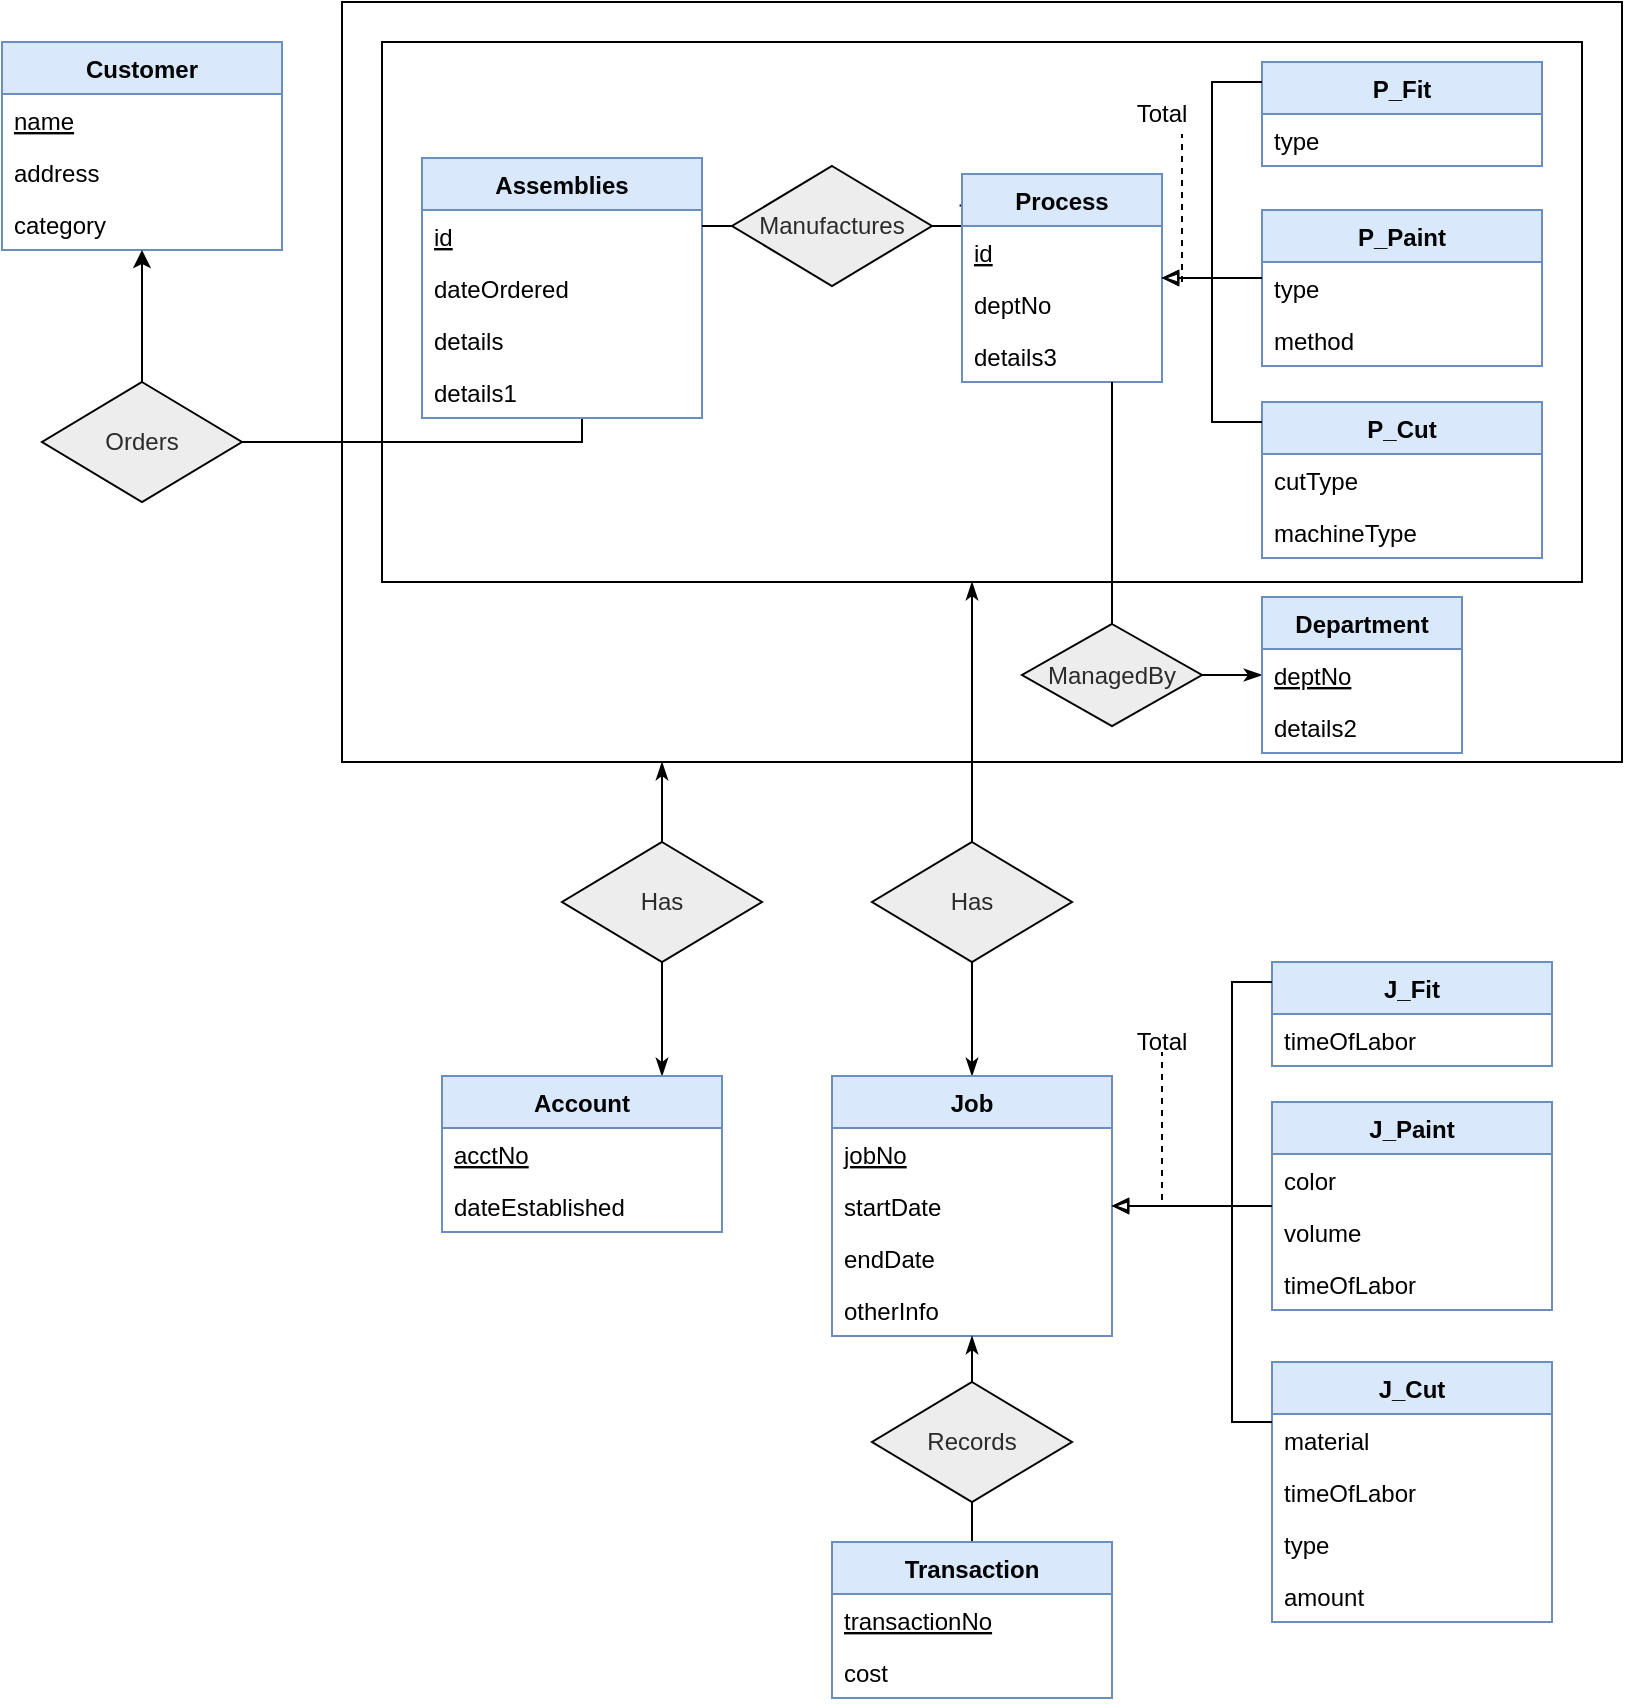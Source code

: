 <mxfile version="15.2.7" type="device" pages="2"><diagram id="nFk_bZaYBa6rQGlAqFBu" name="ERD"><mxGraphModel dx="1185" dy="685" grid="1" gridSize="10" guides="1" tooltips="1" connect="1" arrows="1" fold="1" page="1" pageScale="1" pageWidth="850" pageHeight="1100" math="0" shadow="0"><root><mxCell id="0"/><mxCell id="1" parent="0"/><mxCell id="IEY57gHCNedzMI3mZo6f-96" style="edgeStyle=orthogonalEdgeStyle;rounded=0;orthogonalLoop=1;jettySize=auto;html=1;exitX=0.25;exitY=1;exitDx=0;exitDy=0;startArrow=none;startFill=1;endArrow=classicThin;endFill=1;" parent="1" source="tGdYTmv6vPzmvUHzGV0n-1" target="IEY57gHCNedzMI3mZo6f-97" edge="1"><mxGeometry relative="1" as="geometry"><mxPoint x="350" y="470" as="targetPoint"/><Array as="points"><mxPoint x="350" y="460"/><mxPoint x="350" y="460"/></Array></mxGeometry></mxCell><mxCell id="IEY57gHCNedzMI3mZo6f-71" value="" style="rounded=0;whiteSpace=wrap;html=1;fillColor=none;" parent="1" vertex="1"><mxGeometry x="190" y="20" width="640" height="380" as="geometry"/></mxCell><mxCell id="IEY57gHCNedzMI3mZo6f-34" style="edgeStyle=orthogonalEdgeStyle;rounded=0;orthogonalLoop=1;jettySize=auto;html=1;startArrow=none;startFill=1;endArrow=classicThin;endFill=1;entryX=0.5;entryY=0;entryDx=0;entryDy=0;" parent="1" source="tGdYTmv6vPzmvUHzGV0n-3" target="IEY57gHCNedzMI3mZo6f-35" edge="1"><mxGeometry relative="1" as="geometry"><mxPoint x="510" y="440" as="targetPoint"/><Array as="points"><mxPoint x="505" y="380"/><mxPoint x="505" y="380"/></Array></mxGeometry></mxCell><mxCell id="IEY57gHCNedzMI3mZo6f-32" value="" style="rounded=0;whiteSpace=wrap;html=1;fillColor=none;" parent="1" vertex="1"><mxGeometry x="210" y="40" width="600" height="270" as="geometry"/></mxCell><mxCell id="deZZR63tz0xn9NS8b2Q--1" value="Customer" style="swimlane;fontStyle=1;childLayout=stackLayout;horizontal=1;startSize=26;horizontalStack=0;resizeParent=1;resizeParentMax=0;resizeLast=0;collapsible=1;marginBottom=0;fillColor=#dae8fc;strokeColor=#6c8ebf;fontColor=#030303;" parent="1" vertex="1"><mxGeometry x="20" y="40" width="140" height="104" as="geometry"/></mxCell><mxCell id="deZZR63tz0xn9NS8b2Q--2" value="name" style="text;strokeColor=none;fillColor=none;align=left;verticalAlign=top;spacingLeft=4;spacingRight=4;overflow=hidden;rotatable=0;points=[[0,0.5],[1,0.5]];portConstraint=eastwest;fontStyle=4" parent="deZZR63tz0xn9NS8b2Q--1" vertex="1"><mxGeometry y="26" width="140" height="26" as="geometry"/></mxCell><mxCell id="deZZR63tz0xn9NS8b2Q--3" value="address" style="text;strokeColor=none;fillColor=none;align=left;verticalAlign=top;spacingLeft=4;spacingRight=4;overflow=hidden;rotatable=0;points=[[0,0.5],[1,0.5]];portConstraint=eastwest;fontStyle=0" parent="deZZR63tz0xn9NS8b2Q--1" vertex="1"><mxGeometry y="52" width="140" height="26" as="geometry"/></mxCell><mxCell id="deZZR63tz0xn9NS8b2Q--4" value="category" style="text;strokeColor=none;fillColor=none;align=left;verticalAlign=top;spacingLeft=4;spacingRight=4;overflow=hidden;rotatable=0;points=[[0,0.5],[1,0.5]];portConstraint=eastwest;fontStyle=0" parent="deZZR63tz0xn9NS8b2Q--1" vertex="1"><mxGeometry y="78" width="140" height="26" as="geometry"/></mxCell><mxCell id="deZZR63tz0xn9NS8b2Q--6" style="edgeStyle=orthogonalEdgeStyle;rounded=0;orthogonalLoop=1;jettySize=auto;html=1;exitX=0.5;exitY=0;exitDx=0;exitDy=0;fontColor=#2B2B2B;" parent="1" source="deZZR63tz0xn9NS8b2Q--5" target="deZZR63tz0xn9NS8b2Q--1" edge="1"><mxGeometry relative="1" as="geometry"/></mxCell><mxCell id="deZZR63tz0xn9NS8b2Q--5" value="Orders" style="shape=rhombus;perimeter=rhombusPerimeter;whiteSpace=wrap;html=1;align=center;fillColor=#EDEDED;fontColor=#2B2B2B;" parent="1" vertex="1"><mxGeometry x="40" y="210" width="100" height="60" as="geometry"/></mxCell><mxCell id="deZZR63tz0xn9NS8b2Q--17" style="edgeStyle=orthogonalEdgeStyle;rounded=0;orthogonalLoop=1;jettySize=auto;html=1;entryX=1;entryY=0.5;entryDx=0;entryDy=0;fontColor=#030303;endArrow=none;endFill=0;" parent="1" source="deZZR63tz0xn9NS8b2Q--11" target="deZZR63tz0xn9NS8b2Q--5" edge="1"><mxGeometry relative="1" as="geometry"><Array as="points"><mxPoint x="310" y="240"/></Array></mxGeometry></mxCell><mxCell id="deZZR63tz0xn9NS8b2Q--11" value="Assemblies" style="swimlane;fontStyle=1;childLayout=stackLayout;horizontal=1;startSize=26;horizontalStack=0;resizeParent=1;resizeParentMax=0;resizeLast=0;collapsible=1;marginBottom=0;fillColor=#dae8fc;strokeColor=#6c8ebf;fontColor=#030303;" parent="1" vertex="1"><mxGeometry x="230" y="98" width="140" height="130" as="geometry"/></mxCell><mxCell id="deZZR63tz0xn9NS8b2Q--12" value="id" style="text;strokeColor=none;fillColor=none;align=left;verticalAlign=top;spacingLeft=4;spacingRight=4;overflow=hidden;rotatable=0;points=[[0,0.5],[1,0.5]];portConstraint=eastwest;fontStyle=4" parent="deZZR63tz0xn9NS8b2Q--11" vertex="1"><mxGeometry y="26" width="140" height="26" as="geometry"/></mxCell><mxCell id="IEY57gHCNedzMI3mZo6f-3" value="dateOrdered" style="text;strokeColor=none;fillColor=none;align=left;verticalAlign=top;spacingLeft=4;spacingRight=4;overflow=hidden;rotatable=0;points=[[0,0.5],[1,0.5]];portConstraint=eastwest;fontStyle=0" parent="deZZR63tz0xn9NS8b2Q--11" vertex="1"><mxGeometry y="52" width="140" height="26" as="geometry"/></mxCell><mxCell id="IEY57gHCNedzMI3mZo6f-4" value="details" style="text;strokeColor=none;fillColor=none;align=left;verticalAlign=top;spacingLeft=4;spacingRight=4;overflow=hidden;rotatable=0;points=[[0,0.5],[1,0.5]];portConstraint=eastwest;fontStyle=0" parent="deZZR63tz0xn9NS8b2Q--11" vertex="1"><mxGeometry y="78" width="140" height="26" as="geometry"/></mxCell><mxCell id="hrdP1n3JPGvepPN8mIVz-1" value="details1" style="text;strokeColor=none;fillColor=none;align=left;verticalAlign=top;spacingLeft=4;spacingRight=4;overflow=hidden;rotatable=0;points=[[0,0.5],[1,0.5]];portConstraint=eastwest;fontStyle=0" parent="deZZR63tz0xn9NS8b2Q--11" vertex="1"><mxGeometry y="104" width="140" height="26" as="geometry"/></mxCell><mxCell id="IEY57gHCNedzMI3mZo6f-9" style="edgeStyle=orthogonalEdgeStyle;rounded=0;orthogonalLoop=1;jettySize=auto;html=1;endArrow=none;endFill=0;" parent="1" source="IEY57gHCNedzMI3mZo6f-8" target="deZZR63tz0xn9NS8b2Q--11" edge="1"><mxGeometry relative="1" as="geometry"><Array as="points"><mxPoint x="385" y="140"/><mxPoint x="385" y="140"/></Array></mxGeometry></mxCell><mxCell id="IEY57gHCNedzMI3mZo6f-10" style="edgeStyle=orthogonalEdgeStyle;rounded=0;orthogonalLoop=1;jettySize=auto;html=1;endArrow=none;endFill=0;entryX=-0.012;entryY=0.151;entryDx=0;entryDy=0;entryPerimeter=0;" parent="1" source="IEY57gHCNedzMI3mZo6f-8" target="IEY57gHCNedzMI3mZo6f-25" edge="1"><mxGeometry relative="1" as="geometry"><mxPoint x="490" y="163" as="targetPoint"/></mxGeometry></mxCell><mxCell id="IEY57gHCNedzMI3mZo6f-8" value="Manufactures" style="shape=rhombus;perimeter=rhombusPerimeter;whiteSpace=wrap;html=1;align=center;fillColor=#EDEDED;fontColor=#2B2B2B;" parent="1" vertex="1"><mxGeometry x="385" y="102" width="100" height="60" as="geometry"/></mxCell><mxCell id="IEY57gHCNedzMI3mZo6f-11" value="P_Fit" style="swimlane;fontStyle=1;childLayout=stackLayout;horizontal=1;startSize=26;horizontalStack=0;resizeParent=1;resizeParentMax=0;resizeLast=0;collapsible=1;marginBottom=0;fillColor=#dae8fc;strokeColor=#6c8ebf;fontColor=#030303;" parent="1" vertex="1"><mxGeometry x="650" y="50" width="140" height="52" as="geometry"/></mxCell><mxCell id="IEY57gHCNedzMI3mZo6f-15" value="type" style="text;strokeColor=none;fillColor=none;align=left;verticalAlign=top;spacingLeft=4;spacingRight=4;overflow=hidden;rotatable=0;points=[[0,0.5],[1,0.5]];portConstraint=eastwest;fontStyle=0" parent="IEY57gHCNedzMI3mZo6f-11" vertex="1"><mxGeometry y="26" width="140" height="26" as="geometry"/></mxCell><mxCell id="IEY57gHCNedzMI3mZo6f-16" value="P_Paint" style="swimlane;fontStyle=1;childLayout=stackLayout;horizontal=1;startSize=26;horizontalStack=0;resizeParent=1;resizeParentMax=0;resizeLast=0;collapsible=1;marginBottom=0;fillColor=#dae8fc;strokeColor=#6c8ebf;fontColor=#030303;" parent="1" vertex="1"><mxGeometry x="650" y="124" width="140" height="78" as="geometry"/></mxCell><mxCell id="IEY57gHCNedzMI3mZo6f-18" value="type" style="text;strokeColor=none;fillColor=none;align=left;verticalAlign=top;spacingLeft=4;spacingRight=4;overflow=hidden;rotatable=0;points=[[0,0.5],[1,0.5]];portConstraint=eastwest;fontStyle=0" parent="IEY57gHCNedzMI3mZo6f-16" vertex="1"><mxGeometry y="26" width="140" height="26" as="geometry"/></mxCell><mxCell id="IEY57gHCNedzMI3mZo6f-19" value="method" style="text;strokeColor=none;fillColor=none;align=left;verticalAlign=top;spacingLeft=4;spacingRight=4;overflow=hidden;rotatable=0;points=[[0,0.5],[1,0.5]];portConstraint=eastwest;fontStyle=0" parent="IEY57gHCNedzMI3mZo6f-16" vertex="1"><mxGeometry y="52" width="140" height="26" as="geometry"/></mxCell><mxCell id="IEY57gHCNedzMI3mZo6f-20" value="P_Cut" style="swimlane;fontStyle=1;childLayout=stackLayout;horizontal=1;startSize=26;horizontalStack=0;resizeParent=1;resizeParentMax=0;resizeLast=0;collapsible=1;marginBottom=0;fillColor=#dae8fc;strokeColor=#6c8ebf;fontColor=#030303;" parent="1" vertex="1"><mxGeometry x="650" y="220" width="140" height="78" as="geometry"/></mxCell><mxCell id="IEY57gHCNedzMI3mZo6f-22" value="cutType" style="text;strokeColor=none;fillColor=none;align=left;verticalAlign=top;spacingLeft=4;spacingRight=4;overflow=hidden;rotatable=0;points=[[0,0.5],[1,0.5]];portConstraint=eastwest;fontStyle=0" parent="IEY57gHCNedzMI3mZo6f-20" vertex="1"><mxGeometry y="26" width="140" height="26" as="geometry"/></mxCell><mxCell id="IEY57gHCNedzMI3mZo6f-24" value="machineType" style="text;strokeColor=none;fillColor=none;align=left;verticalAlign=top;spacingLeft=4;spacingRight=4;overflow=hidden;rotatable=0;points=[[0,0.5],[1,0.5]];portConstraint=eastwest;fontStyle=0" parent="IEY57gHCNedzMI3mZo6f-20" vertex="1"><mxGeometry y="52" width="140" height="26" as="geometry"/></mxCell><mxCell id="IEY57gHCNedzMI3mZo6f-25" value="Process" style="swimlane;fontStyle=1;childLayout=stackLayout;horizontal=1;startSize=26;horizontalStack=0;resizeParent=1;resizeParentMax=0;resizeLast=0;collapsible=1;marginBottom=0;fillColor=#dae8fc;strokeColor=#6c8ebf;fontColor=#030303;" parent="1" vertex="1"><mxGeometry x="500" y="106" width="100" height="104" as="geometry"/></mxCell><mxCell id="IEY57gHCNedzMI3mZo6f-26" value="id" style="text;strokeColor=none;fillColor=none;align=left;verticalAlign=top;spacingLeft=4;spacingRight=4;overflow=hidden;rotatable=0;points=[[0,0.5],[1,0.5]];portConstraint=eastwest;fontStyle=4" parent="IEY57gHCNedzMI3mZo6f-25" vertex="1"><mxGeometry y="26" width="100" height="26" as="geometry"/></mxCell><mxCell id="1Ubm2IXywYCeBvU0swyJ-1" value="deptNo" style="text;strokeColor=none;fillColor=none;align=left;verticalAlign=top;spacingLeft=4;spacingRight=4;overflow=hidden;rotatable=0;points=[[0,0.5],[1,0.5]];portConstraint=eastwest;fontStyle=0" parent="IEY57gHCNedzMI3mZo6f-25" vertex="1"><mxGeometry y="52" width="100" height="26" as="geometry"/></mxCell><mxCell id="1Ubm2IXywYCeBvU0swyJ-2" value="details3" style="text;strokeColor=none;fillColor=none;align=left;verticalAlign=top;spacingLeft=4;spacingRight=4;overflow=hidden;rotatable=0;points=[[0,0.5],[1,0.5]];portConstraint=eastwest;fontStyle=0" parent="IEY57gHCNedzMI3mZo6f-25" vertex="1"><mxGeometry y="78" width="100" height="26" as="geometry"/></mxCell><mxCell id="IEY57gHCNedzMI3mZo6f-27" style="edgeStyle=orthogonalEdgeStyle;rounded=0;orthogonalLoop=1;jettySize=auto;html=1;entryX=1;entryY=0.5;entryDx=0;entryDy=0;endArrow=blockThin;endFill=0;" parent="1" source="IEY57gHCNedzMI3mZo6f-11" target="IEY57gHCNedzMI3mZo6f-25" edge="1"><mxGeometry relative="1" as="geometry"><Array as="points"><mxPoint x="625" y="60"/><mxPoint x="625" y="158"/></Array></mxGeometry></mxCell><mxCell id="IEY57gHCNedzMI3mZo6f-28" style="edgeStyle=orthogonalEdgeStyle;rounded=0;orthogonalLoop=1;jettySize=auto;html=1;startArrow=none;startFill=0;endArrow=block;endFill=0;" parent="1" source="IEY57gHCNedzMI3mZo6f-16" target="IEY57gHCNedzMI3mZo6f-25" edge="1"><mxGeometry relative="1" as="geometry"><Array as="points"><mxPoint x="640" y="158"/><mxPoint x="640" y="158"/></Array></mxGeometry></mxCell><mxCell id="IEY57gHCNedzMI3mZo6f-30" style="edgeStyle=orthogonalEdgeStyle;rounded=0;orthogonalLoop=1;jettySize=auto;html=1;entryX=1;entryY=0.5;entryDx=0;entryDy=0;startArrow=none;startFill=0;endArrow=block;endFill=0;" parent="1" source="IEY57gHCNedzMI3mZo6f-20" target="IEY57gHCNedzMI3mZo6f-25" edge="1"><mxGeometry relative="1" as="geometry"><Array as="points"><mxPoint x="625" y="230"/><mxPoint x="625" y="158"/></Array></mxGeometry></mxCell><mxCell id="IEY57gHCNedzMI3mZo6f-35" value="Job" style="swimlane;fontStyle=1;childLayout=stackLayout;horizontal=1;startSize=26;horizontalStack=0;resizeParent=1;resizeParentMax=0;resizeLast=0;collapsible=1;marginBottom=0;fillColor=#dae8fc;strokeColor=#6c8ebf;fontColor=#030303;" parent="1" vertex="1"><mxGeometry x="435" y="557" width="140" height="130" as="geometry"/></mxCell><mxCell id="IEY57gHCNedzMI3mZo6f-36" value="jobNo" style="text;strokeColor=none;fillColor=none;align=left;verticalAlign=top;spacingLeft=4;spacingRight=4;overflow=hidden;rotatable=0;points=[[0,0.5],[1,0.5]];portConstraint=eastwest;fontStyle=4" parent="IEY57gHCNedzMI3mZo6f-35" vertex="1"><mxGeometry y="26" width="140" height="26" as="geometry"/></mxCell><mxCell id="IEY57gHCNedzMI3mZo6f-37" value="startDate" style="text;strokeColor=none;fillColor=none;align=left;verticalAlign=top;spacingLeft=4;spacingRight=4;overflow=hidden;rotatable=0;points=[[0,0.5],[1,0.5]];portConstraint=eastwest;fontStyle=0" parent="IEY57gHCNedzMI3mZo6f-35" vertex="1"><mxGeometry y="52" width="140" height="26" as="geometry"/></mxCell><mxCell id="IEY57gHCNedzMI3mZo6f-38" value="endDate" style="text;strokeColor=none;fillColor=none;align=left;verticalAlign=top;spacingLeft=4;spacingRight=4;overflow=hidden;rotatable=0;points=[[0,0.5],[1,0.5]];portConstraint=eastwest;fontStyle=0" parent="IEY57gHCNedzMI3mZo6f-35" vertex="1"><mxGeometry y="78" width="140" height="26" as="geometry"/></mxCell><mxCell id="IEY57gHCNedzMI3mZo6f-39" value="otherInfo" style="text;strokeColor=none;fillColor=none;align=left;verticalAlign=top;spacingLeft=4;spacingRight=4;overflow=hidden;rotatable=0;points=[[0,0.5],[1,0.5]];portConstraint=eastwest;fontStyle=0" parent="IEY57gHCNedzMI3mZo6f-35" vertex="1"><mxGeometry y="104" width="140" height="26" as="geometry"/></mxCell><mxCell id="IEY57gHCNedzMI3mZo6f-49" value="J_Cut" style="swimlane;fontStyle=1;childLayout=stackLayout;horizontal=1;startSize=26;horizontalStack=0;resizeParent=1;resizeParentMax=0;resizeLast=0;collapsible=1;marginBottom=0;fillColor=#dae8fc;strokeColor=#6c8ebf;fontColor=#030303;" parent="1" vertex="1"><mxGeometry x="655" y="700" width="140" height="130" as="geometry"/></mxCell><mxCell id="IEY57gHCNedzMI3mZo6f-61" value="material" style="text;strokeColor=none;fillColor=none;align=left;verticalAlign=top;spacingLeft=4;spacingRight=4;overflow=hidden;rotatable=0;points=[[0,0.5],[1,0.5]];portConstraint=eastwest;fontStyle=0" parent="IEY57gHCNedzMI3mZo6f-49" vertex="1"><mxGeometry y="26" width="140" height="26" as="geometry"/></mxCell><mxCell id="IEY57gHCNedzMI3mZo6f-62" value="timeOfLabor" style="text;strokeColor=none;fillColor=none;align=left;verticalAlign=top;spacingLeft=4;spacingRight=4;overflow=hidden;rotatable=0;points=[[0,0.5],[1,0.5]];portConstraint=eastwest;fontStyle=0" parent="IEY57gHCNedzMI3mZo6f-49" vertex="1"><mxGeometry y="52" width="140" height="26" as="geometry"/></mxCell><mxCell id="IEY57gHCNedzMI3mZo6f-50" value="type" style="text;strokeColor=none;fillColor=none;align=left;verticalAlign=top;spacingLeft=4;spacingRight=4;overflow=hidden;rotatable=0;points=[[0,0.5],[1,0.5]];portConstraint=eastwest;fontStyle=0" parent="IEY57gHCNedzMI3mZo6f-49" vertex="1"><mxGeometry y="78" width="140" height="26" as="geometry"/></mxCell><mxCell id="IEY57gHCNedzMI3mZo6f-60" value="amount" style="text;strokeColor=none;fillColor=none;align=left;verticalAlign=top;spacingLeft=4;spacingRight=4;overflow=hidden;rotatable=0;points=[[0,0.5],[1,0.5]];portConstraint=eastwest;fontStyle=0" parent="IEY57gHCNedzMI3mZo6f-49" vertex="1"><mxGeometry y="104" width="140" height="26" as="geometry"/></mxCell><mxCell id="IEY57gHCNedzMI3mZo6f-51" value="J_Paint" style="swimlane;fontStyle=1;childLayout=stackLayout;horizontal=1;startSize=26;horizontalStack=0;resizeParent=1;resizeParentMax=0;resizeLast=0;collapsible=1;marginBottom=0;fillColor=#dae8fc;strokeColor=#6c8ebf;fontColor=#030303;" parent="1" vertex="1"><mxGeometry x="655" y="570" width="140" height="104" as="geometry"/></mxCell><mxCell id="IEY57gHCNedzMI3mZo6f-52" value="color" style="text;strokeColor=none;fillColor=none;align=left;verticalAlign=top;spacingLeft=4;spacingRight=4;overflow=hidden;rotatable=0;points=[[0,0.5],[1,0.5]];portConstraint=eastwest;fontStyle=0" parent="IEY57gHCNedzMI3mZo6f-51" vertex="1"><mxGeometry y="26" width="140" height="26" as="geometry"/></mxCell><mxCell id="IEY57gHCNedzMI3mZo6f-63" value="volume" style="text;strokeColor=none;fillColor=none;align=left;verticalAlign=top;spacingLeft=4;spacingRight=4;overflow=hidden;rotatable=0;points=[[0,0.5],[1,0.5]];portConstraint=eastwest;fontStyle=0" parent="IEY57gHCNedzMI3mZo6f-51" vertex="1"><mxGeometry y="52" width="140" height="26" as="geometry"/></mxCell><mxCell id="IEY57gHCNedzMI3mZo6f-53" value="timeOfLabor" style="text;strokeColor=none;fillColor=none;align=left;verticalAlign=top;spacingLeft=4;spacingRight=4;overflow=hidden;rotatable=0;points=[[0,0.5],[1,0.5]];portConstraint=eastwest;fontStyle=0" parent="IEY57gHCNedzMI3mZo6f-51" vertex="1"><mxGeometry y="78" width="140" height="26" as="geometry"/></mxCell><mxCell id="IEY57gHCNedzMI3mZo6f-54" value="J_Fit" style="swimlane;fontStyle=1;childLayout=stackLayout;horizontal=1;startSize=26;horizontalStack=0;resizeParent=1;resizeParentMax=0;resizeLast=0;collapsible=1;marginBottom=0;fillColor=#dae8fc;strokeColor=#6c8ebf;fontColor=#030303;" parent="1" vertex="1"><mxGeometry x="655" y="500" width="140" height="52" as="geometry"/></mxCell><mxCell id="IEY57gHCNedzMI3mZo6f-55" value="timeOfLabor" style="text;strokeColor=none;fillColor=none;align=left;verticalAlign=top;spacingLeft=4;spacingRight=4;overflow=hidden;rotatable=0;points=[[0,0.5],[1,0.5]];portConstraint=eastwest;fontStyle=0" parent="IEY57gHCNedzMI3mZo6f-54" vertex="1"><mxGeometry y="26" width="140" height="26" as="geometry"/></mxCell><mxCell id="IEY57gHCNedzMI3mZo6f-57" style="edgeStyle=orthogonalEdgeStyle;rounded=0;orthogonalLoop=1;jettySize=auto;html=1;endArrow=blockThin;endFill=0;" parent="1" target="IEY57gHCNedzMI3mZo6f-35" edge="1"><mxGeometry relative="1" as="geometry"><mxPoint x="615" y="574.0" as="targetPoint"/><mxPoint x="655" y="730" as="sourcePoint"/><Array as="points"><mxPoint x="635" y="730"/><mxPoint x="635" y="622"/></Array></mxGeometry></mxCell><mxCell id="IEY57gHCNedzMI3mZo6f-58" style="edgeStyle=orthogonalEdgeStyle;rounded=0;orthogonalLoop=1;jettySize=auto;html=1;startArrow=none;startFill=0;endArrow=block;endFill=0;" parent="1" source="IEY57gHCNedzMI3mZo6f-51" target="IEY57gHCNedzMI3mZo6f-35" edge="1"><mxGeometry relative="1" as="geometry"><mxPoint x="615" y="574.0" as="targetPoint"/><Array as="points"/></mxGeometry></mxCell><mxCell id="IEY57gHCNedzMI3mZo6f-59" style="edgeStyle=orthogonalEdgeStyle;rounded=0;orthogonalLoop=1;jettySize=auto;html=1;startArrow=none;startFill=0;endArrow=block;endFill=0;" parent="1" source="IEY57gHCNedzMI3mZo6f-54" target="IEY57gHCNedzMI3mZo6f-35" edge="1"><mxGeometry relative="1" as="geometry"><mxPoint x="555" y="574" as="targetPoint"/><Array as="points"><mxPoint x="635" y="510"/><mxPoint x="635" y="622"/></Array></mxGeometry></mxCell><mxCell id="IEY57gHCNedzMI3mZo6f-65" style="edgeStyle=orthogonalEdgeStyle;rounded=0;orthogonalLoop=1;jettySize=auto;html=1;startArrow=none;startFill=0;endArrow=none;endFill=0;exitX=0.5;exitY=0;exitDx=0;exitDy=0;" parent="1" source="IEY57gHCNedzMI3mZo6f-64" target="IEY57gHCNedzMI3mZo6f-25" edge="1"><mxGeometry relative="1" as="geometry"><Array as="points"><mxPoint x="575" y="250"/><mxPoint x="575" y="250"/></Array></mxGeometry></mxCell><mxCell id="IEY57gHCNedzMI3mZo6f-64" value="ManagedBy" style="shape=rhombus;perimeter=rhombusPerimeter;whiteSpace=wrap;html=1;align=center;fillColor=#EDEDED;fontColor=#2B2B2B;" parent="1" vertex="1"><mxGeometry x="530" y="331" width="90" height="51" as="geometry"/></mxCell><mxCell id="IEY57gHCNedzMI3mZo6f-70" style="edgeStyle=orthogonalEdgeStyle;rounded=0;orthogonalLoop=1;jettySize=auto;html=1;entryX=1;entryY=0.5;entryDx=0;entryDy=0;startArrow=classicThin;startFill=1;endArrow=none;endFill=0;" parent="1" source="IEY57gHCNedzMI3mZo6f-66" target="IEY57gHCNedzMI3mZo6f-64" edge="1"><mxGeometry relative="1" as="geometry"/></mxCell><mxCell id="IEY57gHCNedzMI3mZo6f-66" value="Department" style="swimlane;fontStyle=1;childLayout=stackLayout;horizontal=1;startSize=26;horizontalStack=0;resizeParent=1;resizeParentMax=0;resizeLast=0;collapsible=1;marginBottom=0;fillColor=#dae8fc;strokeColor=#6c8ebf;fontColor=#030303;" parent="1" vertex="1"><mxGeometry x="650" y="317.5" width="100" height="78" as="geometry"/></mxCell><mxCell id="IEY57gHCNedzMI3mZo6f-67" value="deptNo" style="text;strokeColor=none;fillColor=none;align=left;verticalAlign=top;spacingLeft=4;spacingRight=4;overflow=hidden;rotatable=0;points=[[0,0.5],[1,0.5]];portConstraint=eastwest;fontStyle=4" parent="IEY57gHCNedzMI3mZo6f-66" vertex="1"><mxGeometry y="26" width="100" height="26" as="geometry"/></mxCell><mxCell id="hrdP1n3JPGvepPN8mIVz-2" value="details2" style="text;strokeColor=none;fillColor=none;align=left;verticalAlign=top;spacingLeft=4;spacingRight=4;overflow=hidden;rotatable=0;points=[[0,0.5],[1,0.5]];portConstraint=eastwest;fontStyle=0" parent="IEY57gHCNedzMI3mZo6f-66" vertex="1"><mxGeometry y="52" width="100" height="26" as="geometry"/></mxCell><mxCell id="IEY57gHCNedzMI3mZo6f-97" value="Account" style="swimlane;fontStyle=1;childLayout=stackLayout;horizontal=1;startSize=26;horizontalStack=0;resizeParent=1;resizeParentMax=0;resizeLast=0;collapsible=1;marginBottom=0;fillColor=#dae8fc;strokeColor=#6c8ebf;fontColor=#030303;" parent="1" vertex="1"><mxGeometry x="240" y="557" width="140" height="78" as="geometry"/></mxCell><mxCell id="IEY57gHCNedzMI3mZo6f-98" value="acctNo" style="text;strokeColor=none;fillColor=none;align=left;verticalAlign=top;spacingLeft=4;spacingRight=4;overflow=hidden;rotatable=0;points=[[0,0.5],[1,0.5]];portConstraint=eastwest;fontStyle=4" parent="IEY57gHCNedzMI3mZo6f-97" vertex="1"><mxGeometry y="26" width="140" height="26" as="geometry"/></mxCell><mxCell id="IEY57gHCNedzMI3mZo6f-101" value="dateEstablished" style="text;strokeColor=none;fillColor=none;align=left;verticalAlign=top;spacingLeft=4;spacingRight=4;overflow=hidden;rotatable=0;points=[[0,0.5],[1,0.5]];portConstraint=eastwest;fontStyle=0" parent="IEY57gHCNedzMI3mZo6f-97" vertex="1"><mxGeometry y="52" width="140" height="26" as="geometry"/></mxCell><mxCell id="IEY57gHCNedzMI3mZo6f-103" style="edgeStyle=orthogonalEdgeStyle;rounded=0;orthogonalLoop=1;jettySize=auto;html=1;startArrow=none;startFill=0;endArrow=classicThin;endFill=1;" parent="1" source="IEY57gHCNedzMI3mZo6f-102" target="IEY57gHCNedzMI3mZo6f-35" edge="1"><mxGeometry relative="1" as="geometry"/></mxCell><mxCell id="IEY57gHCNedzMI3mZo6f-104" style="edgeStyle=orthogonalEdgeStyle;rounded=0;orthogonalLoop=1;jettySize=auto;html=1;startArrow=none;startFill=0;endArrow=none;endFill=0;" parent="1" source="IEY57gHCNedzMI3mZo6f-102" target="IEY57gHCNedzMI3mZo6f-105" edge="1"><mxGeometry relative="1" as="geometry"><mxPoint x="505" y="810" as="targetPoint"/></mxGeometry></mxCell><mxCell id="IEY57gHCNedzMI3mZo6f-102" value="Records" style="shape=rhombus;perimeter=rhombusPerimeter;whiteSpace=wrap;html=1;align=center;fillColor=#EDEDED;fontColor=#2B2B2B;" parent="1" vertex="1"><mxGeometry x="455" y="710" width="100" height="60" as="geometry"/></mxCell><mxCell id="IEY57gHCNedzMI3mZo6f-105" value="Transaction" style="swimlane;fontStyle=1;childLayout=stackLayout;horizontal=1;startSize=26;horizontalStack=0;resizeParent=1;resizeParentMax=0;resizeLast=0;collapsible=1;marginBottom=0;fillColor=#dae8fc;strokeColor=#6c8ebf;fontColor=#030303;" parent="1" vertex="1"><mxGeometry x="435" y="790" width="140" height="78" as="geometry"/></mxCell><mxCell id="IEY57gHCNedzMI3mZo6f-106" value="transactionNo" style="text;strokeColor=none;fillColor=none;align=left;verticalAlign=top;spacingLeft=4;spacingRight=4;overflow=hidden;rotatable=0;points=[[0,0.5],[1,0.5]];portConstraint=eastwest;fontStyle=4" parent="IEY57gHCNedzMI3mZo6f-105" vertex="1"><mxGeometry y="26" width="140" height="26" as="geometry"/></mxCell><mxCell id="IEY57gHCNedzMI3mZo6f-107" value="cost" style="text;strokeColor=none;fillColor=none;align=left;verticalAlign=top;spacingLeft=4;spacingRight=4;overflow=hidden;rotatable=0;points=[[0,0.5],[1,0.5]];portConstraint=eastwest;fontStyle=0" parent="IEY57gHCNedzMI3mZo6f-105" vertex="1"><mxGeometry y="52" width="140" height="26" as="geometry"/></mxCell><mxCell id="hrdP1n3JPGvepPN8mIVz-5" value="Total" style="text;html=1;strokeColor=none;fillColor=none;align=center;verticalAlign=middle;whiteSpace=wrap;rounded=0;" parent="1" vertex="1"><mxGeometry x="580" y="530" width="40" height="20" as="geometry"/></mxCell><mxCell id="hrdP1n3JPGvepPN8mIVz-6" value="Total" style="text;html=1;strokeColor=none;fillColor=none;align=center;verticalAlign=middle;whiteSpace=wrap;rounded=0;" parent="1" vertex="1"><mxGeometry x="580" y="66" width="40" height="20" as="geometry"/></mxCell><mxCell id="hrdP1n3JPGvepPN8mIVz-7" value="" style="endArrow=none;dashed=1;html=1;entryX=0.75;entryY=1;entryDx=0;entryDy=0;" parent="1" target="hrdP1n3JPGvepPN8mIVz-6" edge="1"><mxGeometry width="50" height="50" relative="1" as="geometry"><mxPoint x="610" y="160" as="sourcePoint"/><mxPoint x="370" y="90" as="targetPoint"/></mxGeometry></mxCell><mxCell id="tGdYTmv6vPzmvUHzGV0n-1" value="Has" style="shape=rhombus;perimeter=rhombusPerimeter;whiteSpace=wrap;html=1;align=center;fillColor=#EDEDED;fontColor=#2B2B2B;" vertex="1" parent="1"><mxGeometry x="300" y="440" width="100" height="60" as="geometry"/></mxCell><mxCell id="tGdYTmv6vPzmvUHzGV0n-2" value="" style="edgeStyle=orthogonalEdgeStyle;rounded=0;orthogonalLoop=1;jettySize=auto;html=1;exitX=0.25;exitY=1;exitDx=0;exitDy=0;startArrow=classicThin;startFill=1;endArrow=none;endFill=1;" edge="1" parent="1" source="IEY57gHCNedzMI3mZo6f-71" target="tGdYTmv6vPzmvUHzGV0n-1"><mxGeometry relative="1" as="geometry"><mxPoint x="350" y="597" as="targetPoint"/><Array as="points"/><mxPoint x="350" y="400" as="sourcePoint"/></mxGeometry></mxCell><mxCell id="tGdYTmv6vPzmvUHzGV0n-3" value="Has" style="shape=rhombus;perimeter=rhombusPerimeter;whiteSpace=wrap;html=1;align=center;fillColor=#EDEDED;fontColor=#2B2B2B;" vertex="1" parent="1"><mxGeometry x="455" y="440" width="100" height="60" as="geometry"/></mxCell><mxCell id="tGdYTmv6vPzmvUHzGV0n-5" value="" style="edgeStyle=orthogonalEdgeStyle;rounded=0;orthogonalLoop=1;jettySize=auto;html=1;startArrow=classicThin;startFill=1;endArrow=none;endFill=1;entryX=0.5;entryY=0;entryDx=0;entryDy=0;" edge="1" parent="1" source="IEY57gHCNedzMI3mZo6f-32" target="tGdYTmv6vPzmvUHzGV0n-3"><mxGeometry relative="1" as="geometry"><mxPoint x="505" y="597" as="targetPoint"/><mxPoint x="505" y="310" as="sourcePoint"/><Array as="points"><mxPoint x="505" y="350"/><mxPoint x="505" y="350"/></Array></mxGeometry></mxCell><mxCell id="tGdYTmv6vPzmvUHzGV0n-6" value="" style="endArrow=none;dashed=1;html=1;entryX=0.75;entryY=1;entryDx=0;entryDy=0;" edge="1" parent="1"><mxGeometry width="50" height="50" relative="1" as="geometry"><mxPoint x="600" y="619" as="sourcePoint"/><mxPoint x="600" y="545" as="targetPoint"/></mxGeometry></mxCell></root></mxGraphModel></diagram><diagram id="udOoYp5eL6GS5ARyC0xy" name="Relational Database"><mxGraphModel dx="1422" dy="822" grid="1" gridSize="10" guides="1" tooltips="1" connect="1" arrows="1" fold="1" page="1" pageScale="1" pageWidth="850" pageHeight="1100" math="0" shadow="0"><root><mxCell id="KOoKP-r1e7xrYu7fjOVN-0"/><mxCell id="KOoKP-r1e7xrYu7fjOVN-1" parent="KOoKP-r1e7xrYu7fjOVN-0"/><mxCell id="KOoKP-r1e7xrYu7fjOVN-2" value="Customer" style="swimlane;fontStyle=1;childLayout=stackLayout;horizontal=1;startSize=26;horizontalStack=0;resizeParent=1;resizeParentMax=0;resizeLast=0;collapsible=1;marginBottom=0;fillColor=#dae8fc;strokeColor=#6c8ebf;fontColor=#030303;" parent="KOoKP-r1e7xrYu7fjOVN-1" vertex="1"><mxGeometry x="35" y="200" width="140" height="104" as="geometry"/></mxCell><mxCell id="KOoKP-r1e7xrYu7fjOVN-3" value="name" style="text;strokeColor=none;fillColor=none;align=left;verticalAlign=top;spacingLeft=4;spacingRight=4;overflow=hidden;rotatable=0;points=[[0,0.5],[1,0.5]];portConstraint=eastwest;fontStyle=4" parent="KOoKP-r1e7xrYu7fjOVN-2" vertex="1"><mxGeometry y="26" width="140" height="26" as="geometry"/></mxCell><mxCell id="Oj4m3X1XMPOjAWeDkwt3-45" value="address" style="text;strokeColor=none;fillColor=none;align=left;verticalAlign=top;spacingLeft=4;spacingRight=4;overflow=hidden;rotatable=0;points=[[0,0.5],[1,0.5]];portConstraint=eastwest;fontStyle=0" parent="KOoKP-r1e7xrYu7fjOVN-2" vertex="1"><mxGeometry y="52" width="140" height="26" as="geometry"/></mxCell><mxCell id="Oj4m3X1XMPOjAWeDkwt3-46" value="category" style="text;strokeColor=none;fillColor=none;align=left;verticalAlign=top;spacingLeft=4;spacingRight=4;overflow=hidden;rotatable=0;points=[[0,0.5],[1,0.5]];portConstraint=eastwest;fontStyle=0" parent="KOoKP-r1e7xrYu7fjOVN-2" vertex="1"><mxGeometry y="78" width="140" height="26" as="geometry"/></mxCell><mxCell id="KOoKP-r1e7xrYu7fjOVN-4" value="Orders" style="swimlane;fontStyle=1;childLayout=stackLayout;horizontal=1;startSize=26;horizontalStack=0;resizeParent=1;resizeParentMax=0;resizeLast=0;collapsible=1;marginBottom=0;fillColor=#f5f5f5;strokeColor=#666666;fontColor=#333333;" parent="KOoKP-r1e7xrYu7fjOVN-1" vertex="1"><mxGeometry x="35" y="360" width="140" height="78" as="geometry"/></mxCell><mxCell id="Oj4m3X1XMPOjAWeDkwt3-47" value="assembliesID" style="text;strokeColor=none;fillColor=none;align=left;verticalAlign=top;spacingLeft=4;spacingRight=4;overflow=hidden;rotatable=0;points=[[0,0.5],[1,0.5]];portConstraint=eastwest;fontStyle=4" parent="KOoKP-r1e7xrYu7fjOVN-4" vertex="1"><mxGeometry y="26" width="140" height="26" as="geometry"/></mxCell><mxCell id="KOoKP-r1e7xrYu7fjOVN-5" value="customerName" style="text;strokeColor=none;fillColor=none;align=left;verticalAlign=top;spacingLeft=4;spacingRight=4;overflow=hidden;rotatable=0;points=[[0,0.5],[1,0.5]];portConstraint=eastwest;fontStyle=4" parent="KOoKP-r1e7xrYu7fjOVN-4" vertex="1"><mxGeometry y="52" width="140" height="26" as="geometry"/></mxCell><mxCell id="KOoKP-r1e7xrYu7fjOVN-6" value="Assemblies" style="swimlane;fontStyle=1;childLayout=stackLayout;horizontal=1;startSize=26;horizontalStack=0;resizeParent=1;resizeParentMax=0;resizeLast=0;collapsible=1;marginBottom=0;fillColor=#dae8fc;strokeColor=#6c8ebf;fontColor=#030303;" parent="KOoKP-r1e7xrYu7fjOVN-1" vertex="1"><mxGeometry x="235" y="360" width="140" height="130" as="geometry"/></mxCell><mxCell id="KOoKP-r1e7xrYu7fjOVN-7" value="id" style="text;strokeColor=none;fillColor=none;align=left;verticalAlign=top;spacingLeft=4;spacingRight=4;overflow=hidden;rotatable=0;points=[[0,0.5],[1,0.5]];portConstraint=eastwest;fontStyle=4" parent="KOoKP-r1e7xrYu7fjOVN-6" vertex="1"><mxGeometry y="26" width="140" height="26" as="geometry"/></mxCell><mxCell id="Oj4m3X1XMPOjAWeDkwt3-50" value="dateOrdered" style="text;strokeColor=none;fillColor=none;align=left;verticalAlign=top;spacingLeft=4;spacingRight=4;overflow=hidden;rotatable=0;points=[[0,0.5],[1,0.5]];portConstraint=eastwest;fontStyle=0" parent="KOoKP-r1e7xrYu7fjOVN-6" vertex="1"><mxGeometry y="52" width="140" height="26" as="geometry"/></mxCell><mxCell id="Oj4m3X1XMPOjAWeDkwt3-51" value="details" style="text;strokeColor=none;fillColor=none;align=left;verticalAlign=top;spacingLeft=4;spacingRight=4;overflow=hidden;rotatable=0;points=[[0,0.5],[1,0.5]];portConstraint=eastwest;fontStyle=0" parent="KOoKP-r1e7xrYu7fjOVN-6" vertex="1"><mxGeometry y="78" width="140" height="26" as="geometry"/></mxCell><mxCell id="V3EihNQxM47fL3MCHkGd-3" value="details1" style="text;strokeColor=none;fillColor=none;align=left;verticalAlign=top;spacingLeft=4;spacingRight=4;overflow=hidden;rotatable=0;points=[[0,0.5],[1,0.5]];portConstraint=eastwest;fontStyle=0" parent="KOoKP-r1e7xrYu7fjOVN-6" vertex="1"><mxGeometry y="104" width="140" height="26" as="geometry"/></mxCell><mxCell id="KOoKP-r1e7xrYu7fjOVN-8" value="Process" style="swimlane;fontStyle=1;childLayout=stackLayout;horizontal=1;startSize=26;horizontalStack=0;resizeParent=1;resizeParentMax=0;resizeLast=0;collapsible=1;marginBottom=0;fillColor=#dae8fc;strokeColor=#6c8ebf;fontColor=#030303;" parent="KOoKP-r1e7xrYu7fjOVN-1" vertex="1"><mxGeometry x="435" y="200" width="140" height="104" as="geometry"/></mxCell><mxCell id="KOoKP-r1e7xrYu7fjOVN-9" value="id" style="text;strokeColor=none;fillColor=none;align=left;verticalAlign=top;spacingLeft=4;spacingRight=4;overflow=hidden;rotatable=0;points=[[0,0.5],[1,0.5]];portConstraint=eastwest;fontStyle=4" parent="KOoKP-r1e7xrYu7fjOVN-8" vertex="1"><mxGeometry y="26" width="140" height="26" as="geometry"/></mxCell><mxCell id="Ot3Ab3vz1jPMfxUIZwrg-0" value="deptNo" style="text;strokeColor=none;fillColor=none;align=left;verticalAlign=top;spacingLeft=4;spacingRight=4;overflow=hidden;rotatable=0;points=[[0,0.5],[1,0.5]];portConstraint=eastwest;fontStyle=4" parent="KOoKP-r1e7xrYu7fjOVN-8" vertex="1"><mxGeometry y="52" width="140" height="26" as="geometry"/></mxCell><mxCell id="V3EihNQxM47fL3MCHkGd-8" value="details3" style="text;strokeColor=none;fillColor=none;align=left;verticalAlign=top;spacingLeft=4;spacingRight=4;overflow=hidden;rotatable=0;points=[[0,0.5],[1,0.5]];portConstraint=eastwest;fontStyle=0" parent="KOoKP-r1e7xrYu7fjOVN-8" vertex="1"><mxGeometry y="78" width="140" height="26" as="geometry"/></mxCell><mxCell id="KOoKP-r1e7xrYu7fjOVN-10" value="Manufactures" style="swimlane;fontStyle=1;childLayout=stackLayout;horizontal=1;startSize=26;horizontalStack=0;resizeParent=1;resizeParentMax=0;resizeLast=0;collapsible=1;marginBottom=0;fillColor=#f5f5f5;strokeColor=#666666;fontColor=#333333;" parent="KOoKP-r1e7xrYu7fjOVN-1" vertex="1"><mxGeometry x="435" y="360" width="140" height="78" as="geometry"/></mxCell><mxCell id="Oj4m3X1XMPOjAWeDkwt3-52" value="processID" style="text;strokeColor=none;fillColor=none;align=left;verticalAlign=top;spacingLeft=4;spacingRight=4;overflow=hidden;rotatable=0;points=[[0,0.5],[1,0.5]];portConstraint=eastwest;fontStyle=4" parent="KOoKP-r1e7xrYu7fjOVN-10" vertex="1"><mxGeometry y="26" width="140" height="26" as="geometry"/></mxCell><mxCell id="KOoKP-r1e7xrYu7fjOVN-11" value="assembliesID" style="text;strokeColor=none;fillColor=none;align=left;verticalAlign=top;spacingLeft=4;spacingRight=4;overflow=hidden;rotatable=0;points=[[0,0.5],[1,0.5]];portConstraint=eastwest;fontStyle=4" parent="KOoKP-r1e7xrYu7fjOVN-10" vertex="1"><mxGeometry y="52" width="140" height="26" as="geometry"/></mxCell><mxCell id="Oj4m3X1XMPOjAWeDkwt3-0" value="P_Fit" style="swimlane;fontStyle=1;childLayout=stackLayout;horizontal=1;startSize=26;horizontalStack=0;resizeParent=1;resizeParentMax=0;resizeLast=0;collapsible=1;marginBottom=0;fillColor=#dae8fc;strokeColor=#6c8ebf;fontColor=#030303;" parent="KOoKP-r1e7xrYu7fjOVN-1" vertex="1"><mxGeometry x="255" y="40" width="140" height="78" as="geometry"/></mxCell><mxCell id="Oj4m3X1XMPOjAWeDkwt3-1" value="processID" style="text;strokeColor=none;fillColor=none;align=left;verticalAlign=top;spacingLeft=4;spacingRight=4;overflow=hidden;rotatable=0;points=[[0,0.5],[1,0.5]];portConstraint=eastwest;fontStyle=4" parent="Oj4m3X1XMPOjAWeDkwt3-0" vertex="1"><mxGeometry y="26" width="140" height="26" as="geometry"/></mxCell><mxCell id="Oj4m3X1XMPOjAWeDkwt3-57" value="type" style="text;strokeColor=none;fillColor=none;align=left;verticalAlign=top;spacingLeft=4;spacingRight=4;overflow=hidden;rotatable=0;points=[[0,0.5],[1,0.5]];portConstraint=eastwest;fontStyle=0" parent="Oj4m3X1XMPOjAWeDkwt3-0" vertex="1"><mxGeometry y="52" width="140" height="26" as="geometry"/></mxCell><mxCell id="Oj4m3X1XMPOjAWeDkwt3-2" value="P_Paint" style="swimlane;fontStyle=1;childLayout=stackLayout;horizontal=1;startSize=26;horizontalStack=0;resizeParent=1;resizeParentMax=0;resizeLast=0;collapsible=1;marginBottom=0;fillColor=#dae8fc;strokeColor=#6c8ebf;fontColor=#030303;" parent="KOoKP-r1e7xrYu7fjOVN-1" vertex="1"><mxGeometry x="435" y="40" width="140" height="104" as="geometry"/></mxCell><mxCell id="Oj4m3X1XMPOjAWeDkwt3-3" value="processID" style="text;strokeColor=none;fillColor=none;align=left;verticalAlign=top;spacingLeft=4;spacingRight=4;overflow=hidden;rotatable=0;points=[[0,0.5],[1,0.5]];portConstraint=eastwest;fontStyle=4" parent="Oj4m3X1XMPOjAWeDkwt3-2" vertex="1"><mxGeometry y="26" width="140" height="26" as="geometry"/></mxCell><mxCell id="Oj4m3X1XMPOjAWeDkwt3-60" value="type" style="text;strokeColor=none;fillColor=none;align=left;verticalAlign=top;spacingLeft=4;spacingRight=4;overflow=hidden;rotatable=0;points=[[0,0.5],[1,0.5]];portConstraint=eastwest;fontStyle=0" parent="Oj4m3X1XMPOjAWeDkwt3-2" vertex="1"><mxGeometry y="52" width="140" height="26" as="geometry"/></mxCell><mxCell id="Oj4m3X1XMPOjAWeDkwt3-61" value="method" style="text;strokeColor=none;fillColor=none;align=left;verticalAlign=top;spacingLeft=4;spacingRight=4;overflow=hidden;rotatable=0;points=[[0,0.5],[1,0.5]];portConstraint=eastwest;fontStyle=0" parent="Oj4m3X1XMPOjAWeDkwt3-2" vertex="1"><mxGeometry y="78" width="140" height="26" as="geometry"/></mxCell><mxCell id="Oj4m3X1XMPOjAWeDkwt3-4" value="P_Cut" style="swimlane;fontStyle=1;childLayout=stackLayout;horizontal=1;startSize=26;horizontalStack=0;resizeParent=1;resizeParentMax=0;resizeLast=0;collapsible=1;marginBottom=0;fillColor=#dae8fc;strokeColor=#6c8ebf;fontColor=#030303;" parent="KOoKP-r1e7xrYu7fjOVN-1" vertex="1"><mxGeometry x="615" y="40" width="140" height="104" as="geometry"/></mxCell><mxCell id="Oj4m3X1XMPOjAWeDkwt3-5" value="processID" style="text;strokeColor=none;fillColor=none;align=left;verticalAlign=top;spacingLeft=4;spacingRight=4;overflow=hidden;rotatable=0;points=[[0,0.5],[1,0.5]];portConstraint=eastwest;fontStyle=4" parent="Oj4m3X1XMPOjAWeDkwt3-4" vertex="1"><mxGeometry y="26" width="140" height="26" as="geometry"/></mxCell><mxCell id="Oj4m3X1XMPOjAWeDkwt3-68" value="cutType" style="text;strokeColor=none;fillColor=none;align=left;verticalAlign=top;spacingLeft=4;spacingRight=4;overflow=hidden;rotatable=0;points=[[0,0.5],[1,0.5]];portConstraint=eastwest;fontStyle=0" parent="Oj4m3X1XMPOjAWeDkwt3-4" vertex="1"><mxGeometry y="52" width="140" height="26" as="geometry"/></mxCell><mxCell id="Oj4m3X1XMPOjAWeDkwt3-69" value="machineType" style="text;strokeColor=none;fillColor=none;align=left;verticalAlign=top;spacingLeft=4;spacingRight=4;overflow=hidden;rotatable=0;points=[[0,0.5],[1,0.5]];portConstraint=eastwest;fontStyle=0" parent="Oj4m3X1XMPOjAWeDkwt3-4" vertex="1"><mxGeometry y="78" width="140" height="26" as="geometry"/></mxCell><mxCell id="Oj4m3X1XMPOjAWeDkwt3-13" value="Department" style="swimlane;fontStyle=1;childLayout=stackLayout;horizontal=1;startSize=26;horizontalStack=0;resizeParent=1;resizeParentMax=0;resizeLast=0;collapsible=1;marginBottom=0;fillColor=#dae8fc;strokeColor=#6c8ebf;fontColor=#030303;" parent="KOoKP-r1e7xrYu7fjOVN-1" vertex="1"><mxGeometry x="675" y="360" width="140" height="78" as="geometry"/></mxCell><mxCell id="Oj4m3X1XMPOjAWeDkwt3-14" value="deptNo" style="text;strokeColor=none;fillColor=none;align=left;verticalAlign=top;spacingLeft=4;spacingRight=4;overflow=hidden;rotatable=0;points=[[0,0.5],[1,0.5]];portConstraint=eastwest;fontStyle=4" parent="Oj4m3X1XMPOjAWeDkwt3-13" vertex="1"><mxGeometry y="26" width="140" height="26" as="geometry"/></mxCell><mxCell id="V3EihNQxM47fL3MCHkGd-7" value="details2" style="text;strokeColor=none;fillColor=none;align=left;verticalAlign=top;spacingLeft=4;spacingRight=4;overflow=hidden;rotatable=0;points=[[0,0.5],[1,0.5]];portConstraint=eastwest;fontStyle=0" parent="Oj4m3X1XMPOjAWeDkwt3-13" vertex="1"><mxGeometry y="52" width="140" height="26" as="geometry"/></mxCell><mxCell id="Oj4m3X1XMPOjAWeDkwt3-31" value="Account" style="swimlane;fontStyle=1;childLayout=stackLayout;horizontal=1;startSize=26;horizontalStack=0;resizeParent=1;resizeParentMax=0;resizeLast=0;collapsible=1;marginBottom=0;fillColor=#dae8fc;strokeColor=#6c8ebf;fontColor=#030303;" parent="KOoKP-r1e7xrYu7fjOVN-1" vertex="1"><mxGeometry x="595" y="542" width="140" height="156" as="geometry"/></mxCell><mxCell id="Oj4m3X1XMPOjAWeDkwt3-32" value="acctNo" style="text;strokeColor=none;fillColor=none;align=left;verticalAlign=top;spacingLeft=4;spacingRight=4;overflow=hidden;rotatable=0;points=[[0,0.5],[1,0.5]];portConstraint=eastwest;fontStyle=4" parent="Oj4m3X1XMPOjAWeDkwt3-31" vertex="1"><mxGeometry y="26" width="140" height="26" as="geometry"/></mxCell><mxCell id="Oj4m3X1XMPOjAWeDkwt3-91" value="dateEstablished" style="text;strokeColor=none;fillColor=none;align=left;verticalAlign=top;spacingLeft=4;spacingRight=4;overflow=hidden;rotatable=0;points=[[0,0.5],[1,0.5]];portConstraint=eastwest;fontStyle=0" parent="Oj4m3X1XMPOjAWeDkwt3-31" vertex="1"><mxGeometry y="52" width="140" height="26" as="geometry"/></mxCell><mxCell id="Oj4m3X1XMPOjAWeDkwt3-95" value="assembliesID" style="text;strokeColor=none;fillColor=none;align=left;verticalAlign=top;spacingLeft=4;spacingRight=4;overflow=hidden;rotatable=0;points=[[0,0.5],[1,0.5]];portConstraint=eastwest;fontStyle=4" parent="Oj4m3X1XMPOjAWeDkwt3-31" vertex="1"><mxGeometry y="78" width="140" height="26" as="geometry"/></mxCell><mxCell id="Oj4m3X1XMPOjAWeDkwt3-96" value="processID" style="text;strokeColor=none;fillColor=none;align=left;verticalAlign=top;spacingLeft=4;spacingRight=4;overflow=hidden;rotatable=0;points=[[0,0.5],[1,0.5]];portConstraint=eastwest;fontStyle=4" parent="Oj4m3X1XMPOjAWeDkwt3-31" vertex="1"><mxGeometry y="104" width="140" height="26" as="geometry"/></mxCell><mxCell id="Oj4m3X1XMPOjAWeDkwt3-97" value="deptNo" style="text;strokeColor=none;fillColor=none;align=left;verticalAlign=top;spacingLeft=4;spacingRight=4;overflow=hidden;rotatable=0;points=[[0,0.5],[1,0.5]];portConstraint=eastwest;fontStyle=4" parent="Oj4m3X1XMPOjAWeDkwt3-31" vertex="1"><mxGeometry y="130" width="140" height="26" as="geometry"/></mxCell><mxCell id="Oj4m3X1XMPOjAWeDkwt3-33" value="Job" style="swimlane;fontStyle=1;childLayout=stackLayout;horizontal=1;startSize=26;horizontalStack=0;resizeParent=1;resizeParentMax=0;resizeLast=0;collapsible=1;marginBottom=0;fillColor=#dae8fc;strokeColor=#6c8ebf;fontColor=#030303;" parent="KOoKP-r1e7xrYu7fjOVN-1" vertex="1"><mxGeometry x="295" y="542" width="140" height="208" as="geometry"/></mxCell><mxCell id="Oj4m3X1XMPOjAWeDkwt3-34" value="jobNo" style="text;strokeColor=none;fillColor=none;align=left;verticalAlign=top;spacingLeft=4;spacingRight=4;overflow=hidden;rotatable=0;points=[[0,0.5],[1,0.5]];portConstraint=eastwest;fontStyle=4" parent="Oj4m3X1XMPOjAWeDkwt3-33" vertex="1"><mxGeometry y="26" width="140" height="26" as="geometry"/></mxCell><mxCell id="Oj4m3X1XMPOjAWeDkwt3-73" value="startDate" style="text;strokeColor=none;fillColor=none;align=left;verticalAlign=top;spacingLeft=4;spacingRight=4;overflow=hidden;rotatable=0;points=[[0,0.5],[1,0.5]];portConstraint=eastwest;fontStyle=0" parent="Oj4m3X1XMPOjAWeDkwt3-33" vertex="1"><mxGeometry y="52" width="140" height="26" as="geometry"/></mxCell><mxCell id="Oj4m3X1XMPOjAWeDkwt3-74" value="endDate" style="text;strokeColor=none;fillColor=none;align=left;verticalAlign=top;spacingLeft=4;spacingRight=4;overflow=hidden;rotatable=0;points=[[0,0.5],[1,0.5]];portConstraint=eastwest;fontStyle=0" parent="Oj4m3X1XMPOjAWeDkwt3-33" vertex="1"><mxGeometry y="78" width="140" height="26" as="geometry"/></mxCell><mxCell id="Oj4m3X1XMPOjAWeDkwt3-75" value="otherInfo" style="text;strokeColor=none;fillColor=none;align=left;verticalAlign=top;spacingLeft=4;spacingRight=4;overflow=hidden;rotatable=0;points=[[0,0.5],[1,0.5]];portConstraint=eastwest;fontStyle=0" parent="Oj4m3X1XMPOjAWeDkwt3-33" vertex="1"><mxGeometry y="104" width="140" height="26" as="geometry"/></mxCell><mxCell id="Oj4m3X1XMPOjAWeDkwt3-78" value="assembliesID" style="text;strokeColor=none;fillColor=none;align=left;verticalAlign=top;spacingLeft=4;spacingRight=4;overflow=hidden;rotatable=0;points=[[0,0.5],[1,0.5]];portConstraint=eastwest;fontStyle=4" parent="Oj4m3X1XMPOjAWeDkwt3-33" vertex="1"><mxGeometry y="130" width="140" height="26" as="geometry"/></mxCell><mxCell id="Oj4m3X1XMPOjAWeDkwt3-79" value="processID" style="text;strokeColor=none;fillColor=none;align=left;verticalAlign=top;spacingLeft=4;spacingRight=4;overflow=hidden;rotatable=0;points=[[0,0.5],[1,0.5]];portConstraint=eastwest;fontStyle=4" parent="Oj4m3X1XMPOjAWeDkwt3-33" vertex="1"><mxGeometry y="156" width="140" height="26" as="geometry"/></mxCell><mxCell id="J5ybTv7izQbvGJyXvJ6e-0" value="deptNo" style="text;strokeColor=none;fillColor=none;align=left;verticalAlign=top;spacingLeft=4;spacingRight=4;overflow=hidden;rotatable=0;points=[[0,0.5],[1,0.5]];portConstraint=eastwest;fontStyle=4" parent="Oj4m3X1XMPOjAWeDkwt3-33" vertex="1"><mxGeometry y="182" width="140" height="26" as="geometry"/></mxCell><mxCell id="Oj4m3X1XMPOjAWeDkwt3-35" value="Records" style="swimlane;fontStyle=1;childLayout=stackLayout;horizontal=1;startSize=26;horizontalStack=0;resizeParent=1;resizeParentMax=0;resizeLast=0;collapsible=1;marginBottom=0;fillColor=#f5f5f5;strokeColor=#666666;fontColor=#333333;" parent="KOoKP-r1e7xrYu7fjOVN-1" vertex="1"><mxGeometry x="295" y="840" width="140" height="78" as="geometry"/></mxCell><mxCell id="Oj4m3X1XMPOjAWeDkwt3-36" value="jobNo" style="text;strokeColor=none;fillColor=none;align=left;verticalAlign=top;spacingLeft=4;spacingRight=4;overflow=hidden;rotatable=0;points=[[0,0.5],[1,0.5]];portConstraint=eastwest;fontStyle=4" parent="Oj4m3X1XMPOjAWeDkwt3-35" vertex="1"><mxGeometry y="26" width="140" height="26" as="geometry"/></mxCell><mxCell id="Oj4m3X1XMPOjAWeDkwt3-89" value="transactionNo" style="text;strokeColor=none;fillColor=none;align=left;verticalAlign=top;spacingLeft=4;spacingRight=4;overflow=hidden;rotatable=0;points=[[0,0.5],[1,0.5]];portConstraint=eastwest;fontStyle=4" parent="Oj4m3X1XMPOjAWeDkwt3-35" vertex="1"><mxGeometry y="52" width="140" height="26" as="geometry"/></mxCell><mxCell id="Oj4m3X1XMPOjAWeDkwt3-37" value="Transaction" style="swimlane;fontStyle=1;childLayout=stackLayout;horizontal=1;startSize=26;horizontalStack=0;resizeParent=1;resizeParentMax=0;resizeLast=0;collapsible=1;marginBottom=0;fillColor=#dae8fc;strokeColor=#6c8ebf;fontColor=#030303;" parent="KOoKP-r1e7xrYu7fjOVN-1" vertex="1"><mxGeometry x="295" y="960" width="140" height="78" as="geometry"/></mxCell><mxCell id="Oj4m3X1XMPOjAWeDkwt3-38" value="transactionNo" style="text;strokeColor=none;fillColor=none;align=left;verticalAlign=top;spacingLeft=4;spacingRight=4;overflow=hidden;rotatable=0;points=[[0,0.5],[1,0.5]];portConstraint=eastwest;fontStyle=4" parent="Oj4m3X1XMPOjAWeDkwt3-37" vertex="1"><mxGeometry y="26" width="140" height="26" as="geometry"/></mxCell><mxCell id="Oj4m3X1XMPOjAWeDkwt3-90" value="cost" style="text;strokeColor=none;fillColor=none;align=left;verticalAlign=top;spacingLeft=4;spacingRight=4;overflow=hidden;rotatable=0;points=[[0,0.5],[1,0.5]];portConstraint=eastwest;fontStyle=0" parent="Oj4m3X1XMPOjAWeDkwt3-37" vertex="1"><mxGeometry y="52" width="140" height="26" as="geometry"/></mxCell><mxCell id="Oj4m3X1XMPOjAWeDkwt3-39" value="J_Fit" style="swimlane;fontStyle=1;childLayout=stackLayout;horizontal=1;startSize=26;horizontalStack=0;resizeParent=1;resizeParentMax=0;resizeLast=0;collapsible=1;marginBottom=0;fillColor=#dae8fc;strokeColor=#6c8ebf;fontColor=#030303;" parent="KOoKP-r1e7xrYu7fjOVN-1" vertex="1"><mxGeometry x="35" y="490" width="140" height="78" as="geometry"/></mxCell><mxCell id="Oj4m3X1XMPOjAWeDkwt3-40" value="jobNo" style="text;strokeColor=none;fillColor=none;align=left;verticalAlign=top;spacingLeft=4;spacingRight=4;overflow=hidden;rotatable=0;points=[[0,0.5],[1,0.5]];portConstraint=eastwest;fontStyle=4" parent="Oj4m3X1XMPOjAWeDkwt3-39" vertex="1"><mxGeometry y="26" width="140" height="26" as="geometry"/></mxCell><mxCell id="Oj4m3X1XMPOjAWeDkwt3-80" value="timeOfLabor" style="text;strokeColor=none;fillColor=none;align=left;verticalAlign=top;spacingLeft=4;spacingRight=4;overflow=hidden;rotatable=0;points=[[0,0.5],[1,0.5]];portConstraint=eastwest;fontStyle=0" parent="Oj4m3X1XMPOjAWeDkwt3-39" vertex="1"><mxGeometry y="52" width="140" height="26" as="geometry"/></mxCell><mxCell id="Oj4m3X1XMPOjAWeDkwt3-41" value="J_Paint" style="swimlane;fontStyle=1;childLayout=stackLayout;horizontal=1;startSize=26;horizontalStack=0;resizeParent=1;resizeParentMax=0;resizeLast=0;collapsible=1;marginBottom=0;fillColor=#dae8fc;strokeColor=#6c8ebf;fontColor=#030303;" parent="KOoKP-r1e7xrYu7fjOVN-1" vertex="1"><mxGeometry x="35" y="610" width="140" height="130" as="geometry"/></mxCell><mxCell id="Oj4m3X1XMPOjAWeDkwt3-42" value="jobNo" style="text;strokeColor=none;fillColor=none;align=left;verticalAlign=top;spacingLeft=4;spacingRight=4;overflow=hidden;rotatable=0;points=[[0,0.5],[1,0.5]];portConstraint=eastwest;fontStyle=4" parent="Oj4m3X1XMPOjAWeDkwt3-41" vertex="1"><mxGeometry y="26" width="140" height="26" as="geometry"/></mxCell><mxCell id="Oj4m3X1XMPOjAWeDkwt3-84" value="color" style="text;strokeColor=none;fillColor=none;align=left;verticalAlign=top;spacingLeft=4;spacingRight=4;overflow=hidden;rotatable=0;points=[[0,0.5],[1,0.5]];portConstraint=eastwest;fontStyle=0" parent="Oj4m3X1XMPOjAWeDkwt3-41" vertex="1"><mxGeometry y="52" width="140" height="26" as="geometry"/></mxCell><mxCell id="Oj4m3X1XMPOjAWeDkwt3-85" value="volume" style="text;strokeColor=none;fillColor=none;align=left;verticalAlign=top;spacingLeft=4;spacingRight=4;overflow=hidden;rotatable=0;points=[[0,0.5],[1,0.5]];portConstraint=eastwest;fontStyle=0" parent="Oj4m3X1XMPOjAWeDkwt3-41" vertex="1"><mxGeometry y="78" width="140" height="26" as="geometry"/></mxCell><mxCell id="Oj4m3X1XMPOjAWeDkwt3-82" value="timeOfLabor" style="text;strokeColor=none;fillColor=none;align=left;verticalAlign=top;spacingLeft=4;spacingRight=4;overflow=hidden;rotatable=0;points=[[0,0.5],[1,0.5]];portConstraint=eastwest;fontStyle=0" parent="Oj4m3X1XMPOjAWeDkwt3-41" vertex="1"><mxGeometry y="104" width="140" height="26" as="geometry"/></mxCell><mxCell id="Oj4m3X1XMPOjAWeDkwt3-43" value="J_Cut" style="swimlane;fontStyle=1;childLayout=stackLayout;horizontal=1;startSize=26;horizontalStack=0;resizeParent=1;resizeParentMax=0;resizeLast=0;collapsible=1;marginBottom=0;fillColor=#dae8fc;strokeColor=#6c8ebf;fontColor=#030303;" parent="KOoKP-r1e7xrYu7fjOVN-1" vertex="1"><mxGeometry x="35" y="770" width="140" height="156" as="geometry"/></mxCell><mxCell id="Oj4m3X1XMPOjAWeDkwt3-44" value="jobNo" style="text;strokeColor=none;fillColor=none;align=left;verticalAlign=top;spacingLeft=4;spacingRight=4;overflow=hidden;rotatable=0;points=[[0,0.5],[1,0.5]];portConstraint=eastwest;fontStyle=4" parent="Oj4m3X1XMPOjAWeDkwt3-43" vertex="1"><mxGeometry y="26" width="140" height="26" as="geometry"/></mxCell><mxCell id="Oj4m3X1XMPOjAWeDkwt3-83" value="material" style="text;strokeColor=none;fillColor=none;align=left;verticalAlign=top;spacingLeft=4;spacingRight=4;overflow=hidden;rotatable=0;points=[[0,0.5],[1,0.5]];portConstraint=eastwest;fontStyle=0" parent="Oj4m3X1XMPOjAWeDkwt3-43" vertex="1"><mxGeometry y="52" width="140" height="26" as="geometry"/></mxCell><mxCell id="Oj4m3X1XMPOjAWeDkwt3-86" value="timeOfLabor" style="text;strokeColor=none;fillColor=none;align=left;verticalAlign=top;spacingLeft=4;spacingRight=4;overflow=hidden;rotatable=0;points=[[0,0.5],[1,0.5]];portConstraint=eastwest;fontStyle=0" parent="Oj4m3X1XMPOjAWeDkwt3-43" vertex="1"><mxGeometry y="78" width="140" height="26" as="geometry"/></mxCell><mxCell id="Oj4m3X1XMPOjAWeDkwt3-87" value="type" style="text;strokeColor=none;fillColor=none;align=left;verticalAlign=top;spacingLeft=4;spacingRight=4;overflow=hidden;rotatable=0;points=[[0,0.5],[1,0.5]];portConstraint=eastwest;fontStyle=0" parent="Oj4m3X1XMPOjAWeDkwt3-43" vertex="1"><mxGeometry y="104" width="140" height="26" as="geometry"/></mxCell><mxCell id="Oj4m3X1XMPOjAWeDkwt3-88" value="amount" style="text;strokeColor=none;fillColor=none;align=left;verticalAlign=top;spacingLeft=4;spacingRight=4;overflow=hidden;rotatable=0;points=[[0,0.5],[1,0.5]];portConstraint=eastwest;fontStyle=0" parent="Oj4m3X1XMPOjAWeDkwt3-43" vertex="1"><mxGeometry y="130" width="140" height="26" as="geometry"/></mxCell><mxCell id="Oj4m3X1XMPOjAWeDkwt3-98" style="edgeStyle=orthogonalEdgeStyle;rounded=0;orthogonalLoop=1;jettySize=auto;html=1;entryX=0;entryY=0.5;entryDx=0;entryDy=0;" parent="KOoKP-r1e7xrYu7fjOVN-1" source="KOoKP-r1e7xrYu7fjOVN-5" target="KOoKP-r1e7xrYu7fjOVN-3" edge="1"><mxGeometry relative="1" as="geometry"/></mxCell><mxCell id="Oj4m3X1XMPOjAWeDkwt3-99" style="edgeStyle=orthogonalEdgeStyle;rounded=0;orthogonalLoop=1;jettySize=auto;html=1;exitX=1;exitY=0.5;exitDx=0;exitDy=0;entryX=0;entryY=0.5;entryDx=0;entryDy=0;" parent="KOoKP-r1e7xrYu7fjOVN-1" source="Oj4m3X1XMPOjAWeDkwt3-47" target="KOoKP-r1e7xrYu7fjOVN-7" edge="1"><mxGeometry relative="1" as="geometry"><Array as="points"><mxPoint x="190" y="399"/><mxPoint x="190" y="399"/></Array></mxGeometry></mxCell><mxCell id="Oj4m3X1XMPOjAWeDkwt3-100" style="edgeStyle=orthogonalEdgeStyle;rounded=0;orthogonalLoop=1;jettySize=auto;html=1;entryX=1;entryY=0.5;entryDx=0;entryDy=0;" parent="KOoKP-r1e7xrYu7fjOVN-1" source="KOoKP-r1e7xrYu7fjOVN-11" target="KOoKP-r1e7xrYu7fjOVN-7" edge="1"><mxGeometry relative="1" as="geometry"><Array as="points"><mxPoint x="390" y="425"/><mxPoint x="390" y="399"/></Array></mxGeometry></mxCell><mxCell id="Oj4m3X1XMPOjAWeDkwt3-101" style="edgeStyle=orthogonalEdgeStyle;rounded=0;orthogonalLoop=1;jettySize=auto;html=1;entryX=0;entryY=0.5;entryDx=0;entryDy=0;exitX=0;exitY=0.5;exitDx=0;exitDy=0;" parent="KOoKP-r1e7xrYu7fjOVN-1" source="Oj4m3X1XMPOjAWeDkwt3-52" target="KOoKP-r1e7xrYu7fjOVN-9" edge="1"><mxGeometry relative="1" as="geometry"><Array as="points"><mxPoint x="400" y="399"/><mxPoint x="400" y="239"/></Array></mxGeometry></mxCell><mxCell id="Oj4m3X1XMPOjAWeDkwt3-110" style="edgeStyle=orthogonalEdgeStyle;rounded=0;orthogonalLoop=1;jettySize=auto;html=1;entryX=0;entryY=0.5;entryDx=0;entryDy=0;" parent="KOoKP-r1e7xrYu7fjOVN-1" source="KOoKP-r1e7xrYu7fjOVN-9" target="Oj4m3X1XMPOjAWeDkwt3-3" edge="1"><mxGeometry relative="1" as="geometry"><mxPoint x="435" y="265.0" as="sourcePoint"/></mxGeometry></mxCell><mxCell id="Oj4m3X1XMPOjAWeDkwt3-112" style="edgeStyle=orthogonalEdgeStyle;rounded=0;orthogonalLoop=1;jettySize=auto;html=1;entryX=0;entryY=0.5;entryDx=0;entryDy=0;" parent="KOoKP-r1e7xrYu7fjOVN-1" source="KOoKP-r1e7xrYu7fjOVN-9" target="Oj4m3X1XMPOjAWeDkwt3-5" edge="1"><mxGeometry relative="1" as="geometry"><Array as="points"><mxPoint x="600" y="239"/><mxPoint x="600" y="79"/></Array><mxPoint x="505.0" y="278" as="sourcePoint"/></mxGeometry></mxCell><mxCell id="Oj4m3X1XMPOjAWeDkwt3-113" style="edgeStyle=orthogonalEdgeStyle;rounded=0;orthogonalLoop=1;jettySize=auto;html=1;entryX=0;entryY=0.5;entryDx=0;entryDy=0;" parent="KOoKP-r1e7xrYu7fjOVN-1" source="KOoKP-r1e7xrYu7fjOVN-9" target="Oj4m3X1XMPOjAWeDkwt3-1" edge="1"><mxGeometry relative="1" as="geometry"><mxPoint x="435" y="265.0" as="sourcePoint"/></mxGeometry></mxCell><mxCell id="Oj4m3X1XMPOjAWeDkwt3-114" style="edgeStyle=orthogonalEdgeStyle;rounded=0;orthogonalLoop=1;jettySize=auto;html=1;" parent="KOoKP-r1e7xrYu7fjOVN-1" source="Oj4m3X1XMPOjAWeDkwt3-14" target="Ot3Ab3vz1jPMfxUIZwrg-0" edge="1"><mxGeometry relative="1" as="geometry"><mxPoint x="675" y="239.0" as="sourcePoint"/><Array as="points"><mxPoint x="630" y="399"/><mxPoint x="630" y="265"/></Array></mxGeometry></mxCell><mxCell id="Oj4m3X1XMPOjAWeDkwt3-124" style="edgeStyle=orthogonalEdgeStyle;rounded=0;orthogonalLoop=1;jettySize=auto;html=1;entryX=0;entryY=0.5;entryDx=0;entryDy=0;exitX=0;exitY=0.5;exitDx=0;exitDy=0;" parent="KOoKP-r1e7xrYu7fjOVN-1" source="Oj4m3X1XMPOjAWeDkwt3-78" target="KOoKP-r1e7xrYu7fjOVN-7" edge="1"><mxGeometry relative="1" as="geometry"><Array as="points"><mxPoint x="220" y="685"/><mxPoint x="220" y="399"/></Array></mxGeometry></mxCell><mxCell id="Oj4m3X1XMPOjAWeDkwt3-125" style="edgeStyle=orthogonalEdgeStyle;rounded=0;orthogonalLoop=1;jettySize=auto;html=1;entryX=1;entryY=0.5;entryDx=0;entryDy=0;exitX=1;exitY=0.5;exitDx=0;exitDy=0;" parent="KOoKP-r1e7xrYu7fjOVN-1" source="Oj4m3X1XMPOjAWeDkwt3-79" target="KOoKP-r1e7xrYu7fjOVN-9" edge="1"><mxGeometry relative="1" as="geometry"><Array as="points"><mxPoint x="460" y="711"/><mxPoint x="460" y="460"/><mxPoint x="610" y="460"/><mxPoint x="610" y="239"/></Array></mxGeometry></mxCell><mxCell id="CrJSe4HwE0somTCz92Ob-0" style="edgeStyle=orthogonalEdgeStyle;rounded=0;orthogonalLoop=1;jettySize=auto;html=1;entryX=1;entryY=0.5;entryDx=0;entryDy=0;" parent="KOoKP-r1e7xrYu7fjOVN-1" source="Oj4m3X1XMPOjAWeDkwt3-95" target="KOoKP-r1e7xrYu7fjOVN-7" edge="1"><mxGeometry relative="1" as="geometry"><Array as="points"><mxPoint x="570" y="633"/><mxPoint x="570" y="520"/><mxPoint x="390" y="520"/><mxPoint x="390" y="399"/></Array></mxGeometry></mxCell><mxCell id="CrJSe4HwE0somTCz92Ob-1" style="edgeStyle=orthogonalEdgeStyle;rounded=0;orthogonalLoop=1;jettySize=auto;html=1;exitX=1;exitY=0.5;exitDx=0;exitDy=0;entryX=1;entryY=0.5;entryDx=0;entryDy=0;" parent="KOoKP-r1e7xrYu7fjOVN-1" source="Oj4m3X1XMPOjAWeDkwt3-97" target="Oj4m3X1XMPOjAWeDkwt3-14" edge="1"><mxGeometry relative="1" as="geometry"/></mxCell><mxCell id="CrJSe4HwE0somTCz92Ob-2" style="edgeStyle=orthogonalEdgeStyle;rounded=0;orthogonalLoop=1;jettySize=auto;html=1;entryX=1;entryY=0.5;entryDx=0;entryDy=0;exitX=1;exitY=0.5;exitDx=0;exitDy=0;" parent="KOoKP-r1e7xrYu7fjOVN-1" source="Oj4m3X1XMPOjAWeDkwt3-96" target="KOoKP-r1e7xrYu7fjOVN-9" edge="1"><mxGeometry relative="1" as="geometry"><Array as="points"><mxPoint x="755" y="659"/><mxPoint x="755" y="460"/><mxPoint x="620" y="460"/><mxPoint x="620" y="239"/></Array></mxGeometry></mxCell><mxCell id="CrJSe4HwE0somTCz92Ob-4" style="edgeStyle=orthogonalEdgeStyle;rounded=0;orthogonalLoop=1;jettySize=auto;html=1;exitX=1;exitY=0.5;exitDx=0;exitDy=0;entryX=1;entryY=0.5;entryDx=0;entryDy=0;" parent="KOoKP-r1e7xrYu7fjOVN-1" source="Oj4m3X1XMPOjAWeDkwt3-36" target="Oj4m3X1XMPOjAWeDkwt3-34" edge="1"><mxGeometry relative="1" as="geometry"><Array as="points"><mxPoint x="480" y="879"/><mxPoint x="480" y="581"/></Array></mxGeometry></mxCell><mxCell id="CrJSe4HwE0somTCz92Ob-5" style="edgeStyle=orthogonalEdgeStyle;rounded=0;orthogonalLoop=1;jettySize=auto;html=1;entryX=1;entryY=0.5;entryDx=0;entryDy=0;exitX=1;exitY=0.5;exitDx=0;exitDy=0;" parent="KOoKP-r1e7xrYu7fjOVN-1" source="Oj4m3X1XMPOjAWeDkwt3-89" target="Oj4m3X1XMPOjAWeDkwt3-38" edge="1"><mxGeometry relative="1" as="geometry"><Array as="points"><mxPoint x="480" y="905"/><mxPoint x="480" y="999"/></Array></mxGeometry></mxCell><mxCell id="V3EihNQxM47fL3MCHkGd-0" style="edgeStyle=orthogonalEdgeStyle;rounded=0;orthogonalLoop=1;jettySize=auto;html=1;entryX=1;entryY=0.5;entryDx=0;entryDy=0;" parent="KOoKP-r1e7xrYu7fjOVN-1" source="Oj4m3X1XMPOjAWeDkwt3-34" target="Oj4m3X1XMPOjAWeDkwt3-40" edge="1"><mxGeometry relative="1" as="geometry"><Array as="points"><mxPoint x="250" y="581"/><mxPoint x="250" y="529"/></Array></mxGeometry></mxCell><mxCell id="V3EihNQxM47fL3MCHkGd-1" style="edgeStyle=orthogonalEdgeStyle;rounded=0;orthogonalLoop=1;jettySize=auto;html=1;" parent="KOoKP-r1e7xrYu7fjOVN-1" source="Oj4m3X1XMPOjAWeDkwt3-34" target="Oj4m3X1XMPOjAWeDkwt3-42" edge="1"><mxGeometry relative="1" as="geometry"><Array as="points"><mxPoint x="250" y="581"/><mxPoint x="250" y="649"/></Array></mxGeometry></mxCell><mxCell id="V3EihNQxM47fL3MCHkGd-2" style="edgeStyle=orthogonalEdgeStyle;rounded=0;orthogonalLoop=1;jettySize=auto;html=1;entryX=1;entryY=0.5;entryDx=0;entryDy=0;" parent="KOoKP-r1e7xrYu7fjOVN-1" source="Oj4m3X1XMPOjAWeDkwt3-34" target="Oj4m3X1XMPOjAWeDkwt3-44" edge="1"><mxGeometry relative="1" as="geometry"><Array as="points"><mxPoint x="250" y="581"/><mxPoint x="250" y="809"/></Array></mxGeometry></mxCell></root></mxGraphModel></diagram></mxfile>